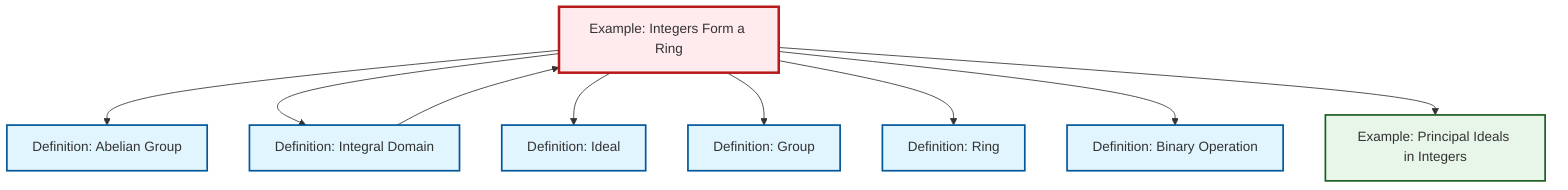 graph TD
    classDef definition fill:#e1f5fe,stroke:#01579b,stroke-width:2px
    classDef theorem fill:#f3e5f5,stroke:#4a148c,stroke-width:2px
    classDef axiom fill:#fff3e0,stroke:#e65100,stroke-width:2px
    classDef example fill:#e8f5e9,stroke:#1b5e20,stroke-width:2px
    classDef current fill:#ffebee,stroke:#b71c1c,stroke-width:3px
    ex-integers-ring["Example: Integers Form a Ring"]:::example
    def-group["Definition: Group"]:::definition
    ex-principal-ideal["Example: Principal Ideals in Integers"]:::example
    def-ideal["Definition: Ideal"]:::definition
    def-integral-domain["Definition: Integral Domain"]:::definition
    def-abelian-group["Definition: Abelian Group"]:::definition
    def-ring["Definition: Ring"]:::definition
    def-binary-operation["Definition: Binary Operation"]:::definition
    ex-integers-ring --> def-abelian-group
    ex-integers-ring --> def-integral-domain
    ex-integers-ring --> def-ideal
    ex-integers-ring --> def-group
    ex-integers-ring --> def-ring
    ex-integers-ring --> def-binary-operation
    ex-integers-ring --> ex-principal-ideal
    def-integral-domain --> ex-integers-ring
    class ex-integers-ring current